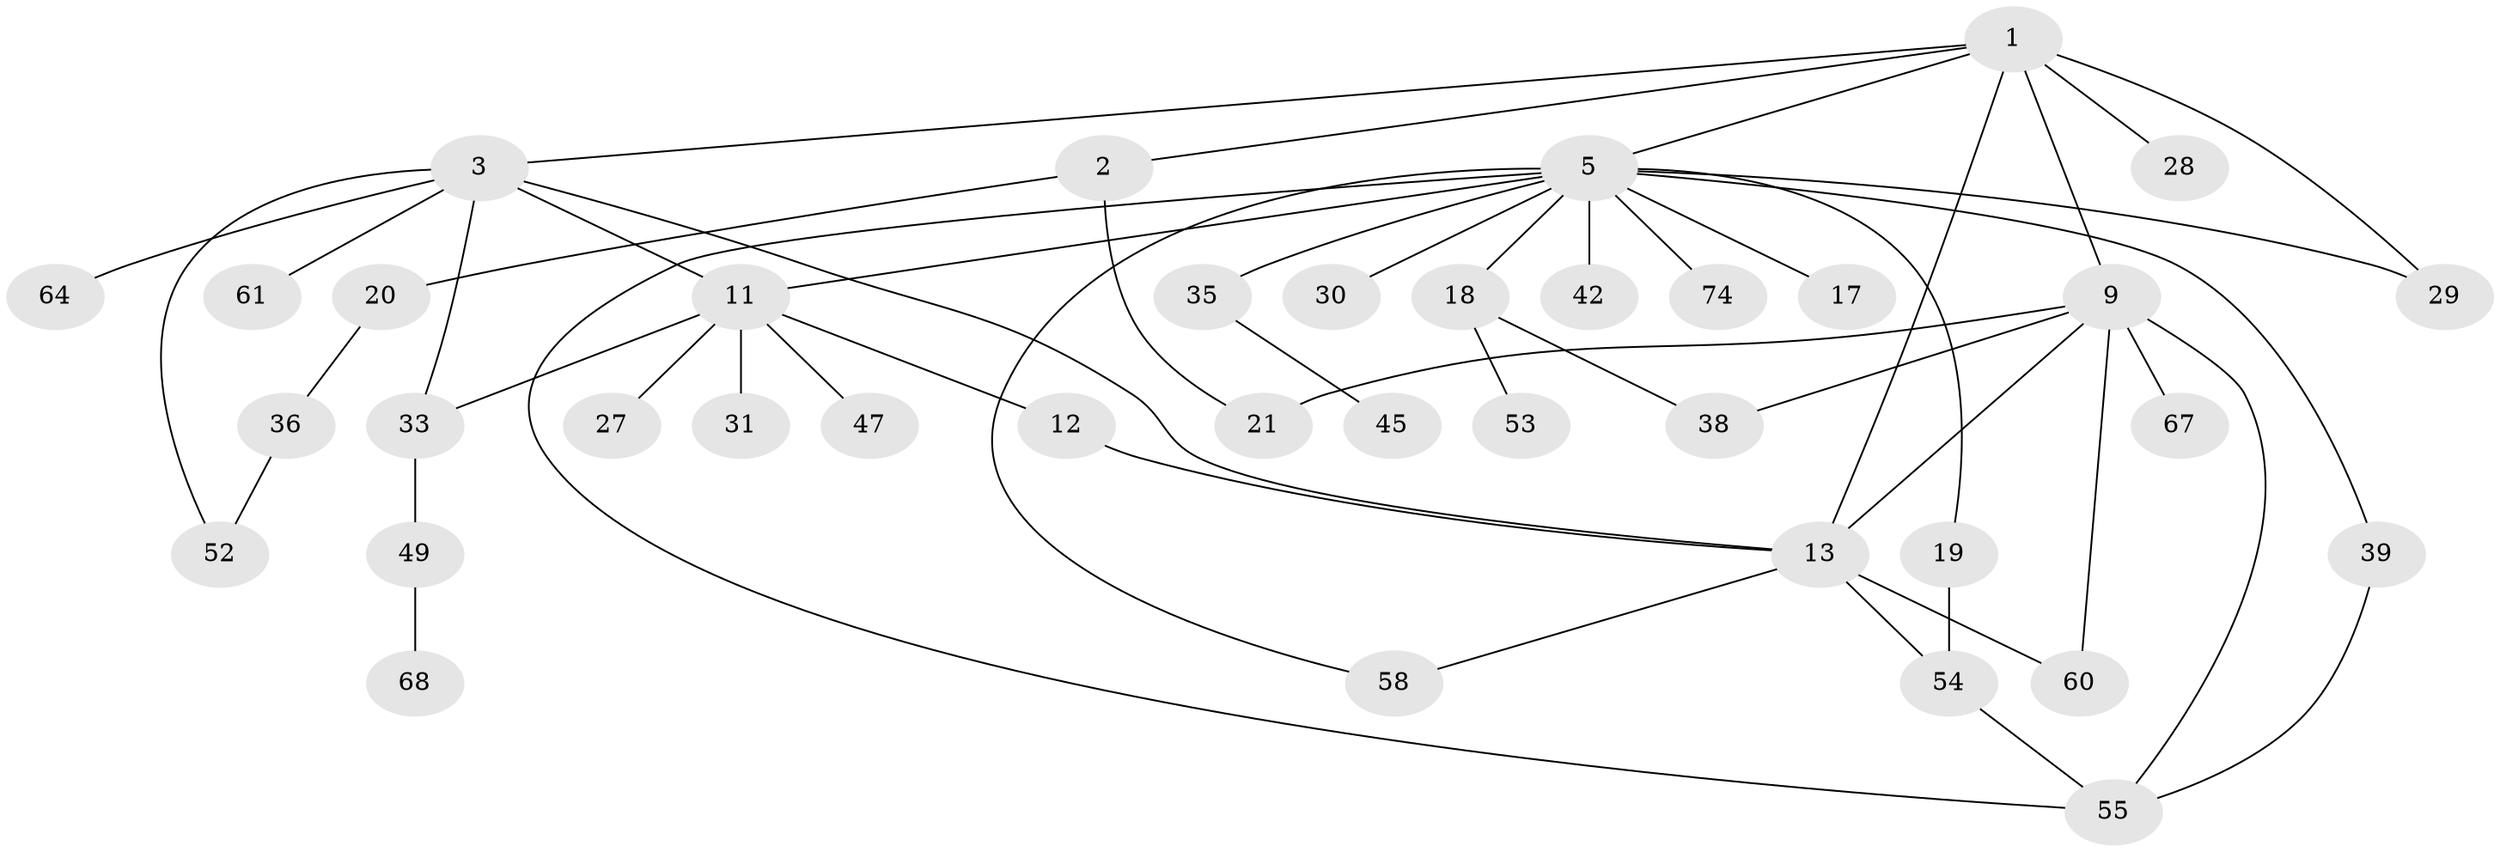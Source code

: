// original degree distribution, {4: 0.09210526315789473, 3: 0.15789473684210525, 2: 0.3684210526315789, 5: 0.05263157894736842, 6: 0.039473684210526314, 1: 0.2894736842105263}
// Generated by graph-tools (version 1.1) at 2025/13/03/09/25 04:13:35]
// undirected, 38 vertices, 52 edges
graph export_dot {
graph [start="1"]
  node [color=gray90,style=filled];
  1 [super="+4"];
  2;
  3 [super="+7"];
  5 [super="+8+14+6"];
  9 [super="+32+56"];
  11 [super="+22"];
  12 [super="+34+48"];
  13 [super="+15"];
  17;
  18 [super="+41+75"];
  19;
  20;
  21;
  27 [super="+40"];
  28;
  29;
  30 [super="+57"];
  31;
  33 [super="+43+44"];
  35;
  36;
  38;
  39 [super="+51"];
  42 [super="+46"];
  45;
  47;
  49;
  52;
  53;
  54 [super="+62+66"];
  55 [super="+72"];
  58;
  60;
  61;
  64;
  67;
  68;
  74;
  1 -- 2;
  1 -- 3;
  1 -- 5;
  1 -- 13;
  1 -- 9;
  1 -- 28;
  1 -- 29;
  2 -- 20;
  2 -- 21;
  3 -- 64;
  3 -- 33;
  3 -- 52;
  3 -- 61;
  3 -- 11;
  3 -- 13;
  5 -- 19;
  5 -- 29;
  5 -- 18;
  5 -- 74;
  5 -- 35;
  5 -- 39;
  5 -- 42;
  5 -- 11;
  5 -- 17;
  5 -- 55;
  5 -- 58;
  5 -- 30;
  9 -- 38;
  9 -- 67;
  9 -- 60;
  9 -- 55;
  9 -- 13;
  9 -- 21;
  11 -- 12;
  11 -- 31;
  11 -- 47;
  11 -- 27;
  11 -- 33;
  12 -- 13;
  13 -- 58;
  13 -- 54;
  13 -- 60;
  18 -- 53;
  18 -- 38;
  19 -- 54;
  20 -- 36;
  33 -- 49;
  35 -- 45;
  36 -- 52;
  39 -- 55;
  49 -- 68;
  54 -- 55;
}
